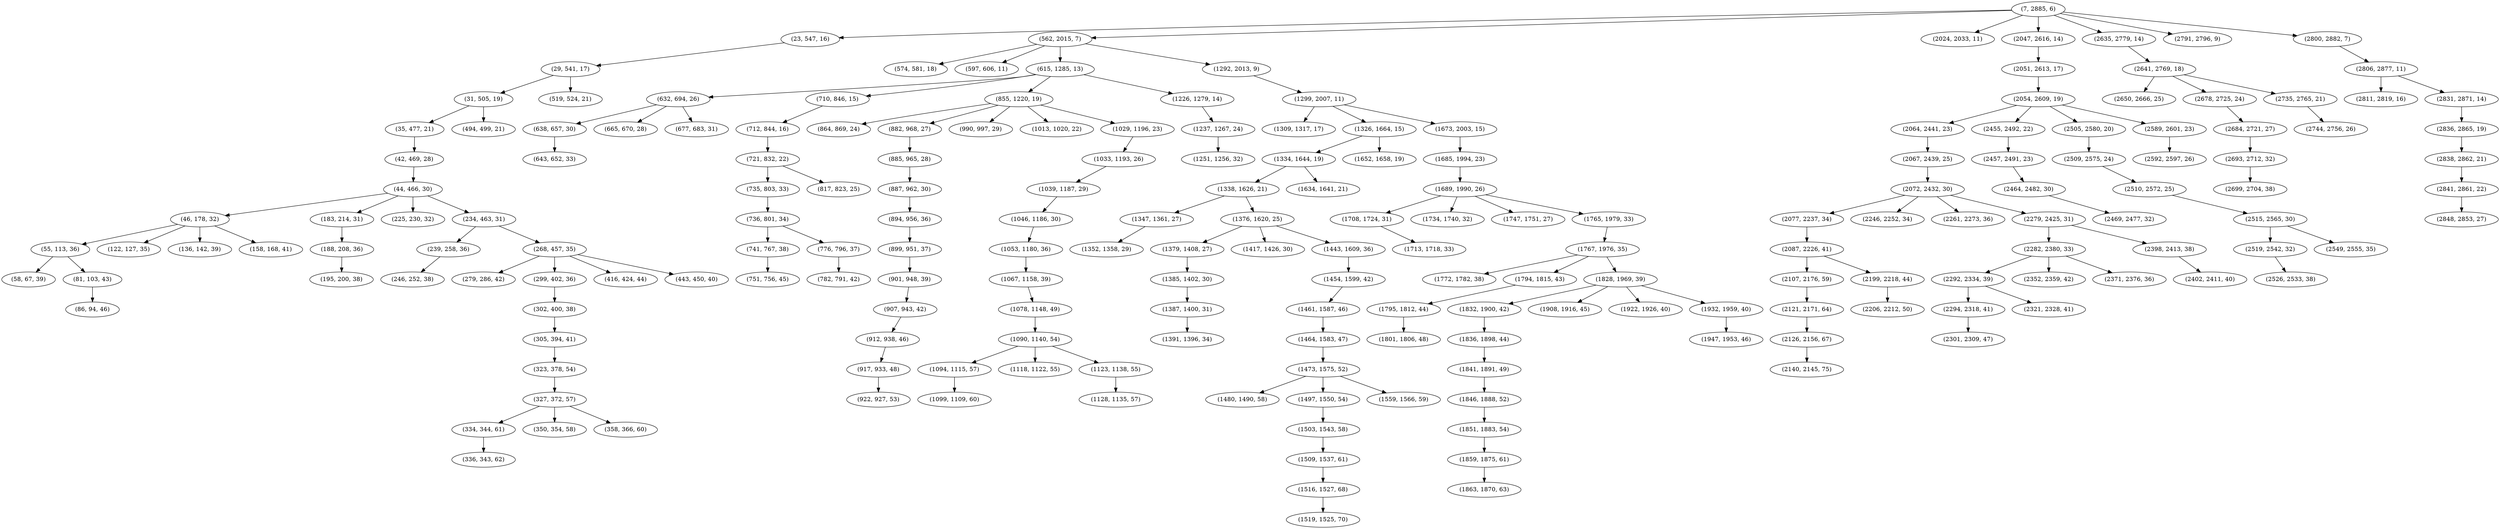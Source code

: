 digraph tree {
    "(7, 2885, 6)";
    "(23, 547, 16)";
    "(29, 541, 17)";
    "(31, 505, 19)";
    "(35, 477, 21)";
    "(42, 469, 28)";
    "(44, 466, 30)";
    "(46, 178, 32)";
    "(55, 113, 36)";
    "(58, 67, 39)";
    "(81, 103, 43)";
    "(86, 94, 46)";
    "(122, 127, 35)";
    "(136, 142, 39)";
    "(158, 168, 41)";
    "(183, 214, 31)";
    "(188, 208, 36)";
    "(195, 200, 38)";
    "(225, 230, 32)";
    "(234, 463, 31)";
    "(239, 258, 36)";
    "(246, 252, 38)";
    "(268, 457, 35)";
    "(279, 286, 42)";
    "(299, 402, 36)";
    "(302, 400, 38)";
    "(305, 394, 41)";
    "(323, 378, 54)";
    "(327, 372, 57)";
    "(334, 344, 61)";
    "(336, 343, 62)";
    "(350, 354, 58)";
    "(358, 366, 60)";
    "(416, 424, 44)";
    "(443, 450, 40)";
    "(494, 499, 21)";
    "(519, 524, 21)";
    "(562, 2015, 7)";
    "(574, 581, 18)";
    "(597, 606, 11)";
    "(615, 1285, 13)";
    "(632, 694, 26)";
    "(638, 657, 30)";
    "(643, 652, 33)";
    "(665, 670, 28)";
    "(677, 683, 31)";
    "(710, 846, 15)";
    "(712, 844, 16)";
    "(721, 832, 22)";
    "(735, 803, 33)";
    "(736, 801, 34)";
    "(741, 767, 38)";
    "(751, 756, 45)";
    "(776, 796, 37)";
    "(782, 791, 42)";
    "(817, 823, 25)";
    "(855, 1220, 19)";
    "(864, 869, 24)";
    "(882, 968, 27)";
    "(885, 965, 28)";
    "(887, 962, 30)";
    "(894, 956, 36)";
    "(899, 951, 37)";
    "(901, 948, 39)";
    "(907, 943, 42)";
    "(912, 938, 46)";
    "(917, 933, 48)";
    "(922, 927, 53)";
    "(990, 997, 29)";
    "(1013, 1020, 22)";
    "(1029, 1196, 23)";
    "(1033, 1193, 26)";
    "(1039, 1187, 29)";
    "(1046, 1186, 30)";
    "(1053, 1180, 36)";
    "(1067, 1158, 39)";
    "(1078, 1148, 49)";
    "(1090, 1140, 54)";
    "(1094, 1115, 57)";
    "(1099, 1109, 60)";
    "(1118, 1122, 55)";
    "(1123, 1138, 55)";
    "(1128, 1135, 57)";
    "(1226, 1279, 14)";
    "(1237, 1267, 24)";
    "(1251, 1256, 32)";
    "(1292, 2013, 9)";
    "(1299, 2007, 11)";
    "(1309, 1317, 17)";
    "(1326, 1664, 15)";
    "(1334, 1644, 19)";
    "(1338, 1626, 21)";
    "(1347, 1361, 27)";
    "(1352, 1358, 29)";
    "(1376, 1620, 25)";
    "(1379, 1408, 27)";
    "(1385, 1402, 30)";
    "(1387, 1400, 31)";
    "(1391, 1396, 34)";
    "(1417, 1426, 30)";
    "(1443, 1609, 36)";
    "(1454, 1599, 42)";
    "(1461, 1587, 46)";
    "(1464, 1583, 47)";
    "(1473, 1575, 52)";
    "(1480, 1490, 58)";
    "(1497, 1550, 54)";
    "(1503, 1543, 58)";
    "(1509, 1537, 61)";
    "(1516, 1527, 68)";
    "(1519, 1525, 70)";
    "(1559, 1566, 59)";
    "(1634, 1641, 21)";
    "(1652, 1658, 19)";
    "(1673, 2003, 15)";
    "(1685, 1994, 23)";
    "(1689, 1990, 26)";
    "(1708, 1724, 31)";
    "(1713, 1718, 33)";
    "(1734, 1740, 32)";
    "(1747, 1751, 27)";
    "(1765, 1979, 33)";
    "(1767, 1976, 35)";
    "(1772, 1782, 38)";
    "(1794, 1815, 43)";
    "(1795, 1812, 44)";
    "(1801, 1806, 48)";
    "(1828, 1969, 39)";
    "(1832, 1900, 42)";
    "(1836, 1898, 44)";
    "(1841, 1891, 49)";
    "(1846, 1888, 52)";
    "(1851, 1883, 54)";
    "(1859, 1875, 61)";
    "(1863, 1870, 63)";
    "(1908, 1916, 45)";
    "(1922, 1926, 40)";
    "(1932, 1959, 40)";
    "(1947, 1953, 46)";
    "(2024, 2033, 11)";
    "(2047, 2616, 14)";
    "(2051, 2613, 17)";
    "(2054, 2609, 19)";
    "(2064, 2441, 23)";
    "(2067, 2439, 25)";
    "(2072, 2432, 30)";
    "(2077, 2237, 34)";
    "(2087, 2226, 41)";
    "(2107, 2176, 59)";
    "(2121, 2171, 64)";
    "(2126, 2156, 67)";
    "(2140, 2145, 75)";
    "(2199, 2218, 44)";
    "(2206, 2212, 50)";
    "(2246, 2252, 34)";
    "(2261, 2273, 36)";
    "(2279, 2425, 31)";
    "(2282, 2380, 33)";
    "(2292, 2334, 39)";
    "(2294, 2318, 41)";
    "(2301, 2309, 47)";
    "(2321, 2328, 41)";
    "(2352, 2359, 42)";
    "(2371, 2376, 36)";
    "(2398, 2413, 38)";
    "(2402, 2411, 40)";
    "(2455, 2492, 22)";
    "(2457, 2491, 23)";
    "(2464, 2482, 30)";
    "(2469, 2477, 32)";
    "(2505, 2580, 20)";
    "(2509, 2575, 24)";
    "(2510, 2572, 25)";
    "(2515, 2565, 30)";
    "(2519, 2542, 32)";
    "(2526, 2533, 38)";
    "(2549, 2555, 35)";
    "(2589, 2601, 23)";
    "(2592, 2597, 26)";
    "(2635, 2779, 14)";
    "(2641, 2769, 18)";
    "(2650, 2666, 25)";
    "(2678, 2725, 24)";
    "(2684, 2721, 27)";
    "(2693, 2712, 32)";
    "(2699, 2704, 38)";
    "(2735, 2765, 21)";
    "(2744, 2756, 26)";
    "(2791, 2796, 9)";
    "(2800, 2882, 7)";
    "(2806, 2877, 11)";
    "(2811, 2819, 16)";
    "(2831, 2871, 14)";
    "(2836, 2865, 19)";
    "(2838, 2862, 21)";
    "(2841, 2861, 22)";
    "(2848, 2853, 27)";
    "(7, 2885, 6)" -> "(23, 547, 16)";
    "(7, 2885, 6)" -> "(562, 2015, 7)";
    "(7, 2885, 6)" -> "(2024, 2033, 11)";
    "(7, 2885, 6)" -> "(2047, 2616, 14)";
    "(7, 2885, 6)" -> "(2635, 2779, 14)";
    "(7, 2885, 6)" -> "(2791, 2796, 9)";
    "(7, 2885, 6)" -> "(2800, 2882, 7)";
    "(23, 547, 16)" -> "(29, 541, 17)";
    "(29, 541, 17)" -> "(31, 505, 19)";
    "(29, 541, 17)" -> "(519, 524, 21)";
    "(31, 505, 19)" -> "(35, 477, 21)";
    "(31, 505, 19)" -> "(494, 499, 21)";
    "(35, 477, 21)" -> "(42, 469, 28)";
    "(42, 469, 28)" -> "(44, 466, 30)";
    "(44, 466, 30)" -> "(46, 178, 32)";
    "(44, 466, 30)" -> "(183, 214, 31)";
    "(44, 466, 30)" -> "(225, 230, 32)";
    "(44, 466, 30)" -> "(234, 463, 31)";
    "(46, 178, 32)" -> "(55, 113, 36)";
    "(46, 178, 32)" -> "(122, 127, 35)";
    "(46, 178, 32)" -> "(136, 142, 39)";
    "(46, 178, 32)" -> "(158, 168, 41)";
    "(55, 113, 36)" -> "(58, 67, 39)";
    "(55, 113, 36)" -> "(81, 103, 43)";
    "(81, 103, 43)" -> "(86, 94, 46)";
    "(183, 214, 31)" -> "(188, 208, 36)";
    "(188, 208, 36)" -> "(195, 200, 38)";
    "(234, 463, 31)" -> "(239, 258, 36)";
    "(234, 463, 31)" -> "(268, 457, 35)";
    "(239, 258, 36)" -> "(246, 252, 38)";
    "(268, 457, 35)" -> "(279, 286, 42)";
    "(268, 457, 35)" -> "(299, 402, 36)";
    "(268, 457, 35)" -> "(416, 424, 44)";
    "(268, 457, 35)" -> "(443, 450, 40)";
    "(299, 402, 36)" -> "(302, 400, 38)";
    "(302, 400, 38)" -> "(305, 394, 41)";
    "(305, 394, 41)" -> "(323, 378, 54)";
    "(323, 378, 54)" -> "(327, 372, 57)";
    "(327, 372, 57)" -> "(334, 344, 61)";
    "(327, 372, 57)" -> "(350, 354, 58)";
    "(327, 372, 57)" -> "(358, 366, 60)";
    "(334, 344, 61)" -> "(336, 343, 62)";
    "(562, 2015, 7)" -> "(574, 581, 18)";
    "(562, 2015, 7)" -> "(597, 606, 11)";
    "(562, 2015, 7)" -> "(615, 1285, 13)";
    "(562, 2015, 7)" -> "(1292, 2013, 9)";
    "(615, 1285, 13)" -> "(632, 694, 26)";
    "(615, 1285, 13)" -> "(710, 846, 15)";
    "(615, 1285, 13)" -> "(855, 1220, 19)";
    "(615, 1285, 13)" -> "(1226, 1279, 14)";
    "(632, 694, 26)" -> "(638, 657, 30)";
    "(632, 694, 26)" -> "(665, 670, 28)";
    "(632, 694, 26)" -> "(677, 683, 31)";
    "(638, 657, 30)" -> "(643, 652, 33)";
    "(710, 846, 15)" -> "(712, 844, 16)";
    "(712, 844, 16)" -> "(721, 832, 22)";
    "(721, 832, 22)" -> "(735, 803, 33)";
    "(721, 832, 22)" -> "(817, 823, 25)";
    "(735, 803, 33)" -> "(736, 801, 34)";
    "(736, 801, 34)" -> "(741, 767, 38)";
    "(736, 801, 34)" -> "(776, 796, 37)";
    "(741, 767, 38)" -> "(751, 756, 45)";
    "(776, 796, 37)" -> "(782, 791, 42)";
    "(855, 1220, 19)" -> "(864, 869, 24)";
    "(855, 1220, 19)" -> "(882, 968, 27)";
    "(855, 1220, 19)" -> "(990, 997, 29)";
    "(855, 1220, 19)" -> "(1013, 1020, 22)";
    "(855, 1220, 19)" -> "(1029, 1196, 23)";
    "(882, 968, 27)" -> "(885, 965, 28)";
    "(885, 965, 28)" -> "(887, 962, 30)";
    "(887, 962, 30)" -> "(894, 956, 36)";
    "(894, 956, 36)" -> "(899, 951, 37)";
    "(899, 951, 37)" -> "(901, 948, 39)";
    "(901, 948, 39)" -> "(907, 943, 42)";
    "(907, 943, 42)" -> "(912, 938, 46)";
    "(912, 938, 46)" -> "(917, 933, 48)";
    "(917, 933, 48)" -> "(922, 927, 53)";
    "(1029, 1196, 23)" -> "(1033, 1193, 26)";
    "(1033, 1193, 26)" -> "(1039, 1187, 29)";
    "(1039, 1187, 29)" -> "(1046, 1186, 30)";
    "(1046, 1186, 30)" -> "(1053, 1180, 36)";
    "(1053, 1180, 36)" -> "(1067, 1158, 39)";
    "(1067, 1158, 39)" -> "(1078, 1148, 49)";
    "(1078, 1148, 49)" -> "(1090, 1140, 54)";
    "(1090, 1140, 54)" -> "(1094, 1115, 57)";
    "(1090, 1140, 54)" -> "(1118, 1122, 55)";
    "(1090, 1140, 54)" -> "(1123, 1138, 55)";
    "(1094, 1115, 57)" -> "(1099, 1109, 60)";
    "(1123, 1138, 55)" -> "(1128, 1135, 57)";
    "(1226, 1279, 14)" -> "(1237, 1267, 24)";
    "(1237, 1267, 24)" -> "(1251, 1256, 32)";
    "(1292, 2013, 9)" -> "(1299, 2007, 11)";
    "(1299, 2007, 11)" -> "(1309, 1317, 17)";
    "(1299, 2007, 11)" -> "(1326, 1664, 15)";
    "(1299, 2007, 11)" -> "(1673, 2003, 15)";
    "(1326, 1664, 15)" -> "(1334, 1644, 19)";
    "(1326, 1664, 15)" -> "(1652, 1658, 19)";
    "(1334, 1644, 19)" -> "(1338, 1626, 21)";
    "(1334, 1644, 19)" -> "(1634, 1641, 21)";
    "(1338, 1626, 21)" -> "(1347, 1361, 27)";
    "(1338, 1626, 21)" -> "(1376, 1620, 25)";
    "(1347, 1361, 27)" -> "(1352, 1358, 29)";
    "(1376, 1620, 25)" -> "(1379, 1408, 27)";
    "(1376, 1620, 25)" -> "(1417, 1426, 30)";
    "(1376, 1620, 25)" -> "(1443, 1609, 36)";
    "(1379, 1408, 27)" -> "(1385, 1402, 30)";
    "(1385, 1402, 30)" -> "(1387, 1400, 31)";
    "(1387, 1400, 31)" -> "(1391, 1396, 34)";
    "(1443, 1609, 36)" -> "(1454, 1599, 42)";
    "(1454, 1599, 42)" -> "(1461, 1587, 46)";
    "(1461, 1587, 46)" -> "(1464, 1583, 47)";
    "(1464, 1583, 47)" -> "(1473, 1575, 52)";
    "(1473, 1575, 52)" -> "(1480, 1490, 58)";
    "(1473, 1575, 52)" -> "(1497, 1550, 54)";
    "(1473, 1575, 52)" -> "(1559, 1566, 59)";
    "(1497, 1550, 54)" -> "(1503, 1543, 58)";
    "(1503, 1543, 58)" -> "(1509, 1537, 61)";
    "(1509, 1537, 61)" -> "(1516, 1527, 68)";
    "(1516, 1527, 68)" -> "(1519, 1525, 70)";
    "(1673, 2003, 15)" -> "(1685, 1994, 23)";
    "(1685, 1994, 23)" -> "(1689, 1990, 26)";
    "(1689, 1990, 26)" -> "(1708, 1724, 31)";
    "(1689, 1990, 26)" -> "(1734, 1740, 32)";
    "(1689, 1990, 26)" -> "(1747, 1751, 27)";
    "(1689, 1990, 26)" -> "(1765, 1979, 33)";
    "(1708, 1724, 31)" -> "(1713, 1718, 33)";
    "(1765, 1979, 33)" -> "(1767, 1976, 35)";
    "(1767, 1976, 35)" -> "(1772, 1782, 38)";
    "(1767, 1976, 35)" -> "(1794, 1815, 43)";
    "(1767, 1976, 35)" -> "(1828, 1969, 39)";
    "(1794, 1815, 43)" -> "(1795, 1812, 44)";
    "(1795, 1812, 44)" -> "(1801, 1806, 48)";
    "(1828, 1969, 39)" -> "(1832, 1900, 42)";
    "(1828, 1969, 39)" -> "(1908, 1916, 45)";
    "(1828, 1969, 39)" -> "(1922, 1926, 40)";
    "(1828, 1969, 39)" -> "(1932, 1959, 40)";
    "(1832, 1900, 42)" -> "(1836, 1898, 44)";
    "(1836, 1898, 44)" -> "(1841, 1891, 49)";
    "(1841, 1891, 49)" -> "(1846, 1888, 52)";
    "(1846, 1888, 52)" -> "(1851, 1883, 54)";
    "(1851, 1883, 54)" -> "(1859, 1875, 61)";
    "(1859, 1875, 61)" -> "(1863, 1870, 63)";
    "(1932, 1959, 40)" -> "(1947, 1953, 46)";
    "(2047, 2616, 14)" -> "(2051, 2613, 17)";
    "(2051, 2613, 17)" -> "(2054, 2609, 19)";
    "(2054, 2609, 19)" -> "(2064, 2441, 23)";
    "(2054, 2609, 19)" -> "(2455, 2492, 22)";
    "(2054, 2609, 19)" -> "(2505, 2580, 20)";
    "(2054, 2609, 19)" -> "(2589, 2601, 23)";
    "(2064, 2441, 23)" -> "(2067, 2439, 25)";
    "(2067, 2439, 25)" -> "(2072, 2432, 30)";
    "(2072, 2432, 30)" -> "(2077, 2237, 34)";
    "(2072, 2432, 30)" -> "(2246, 2252, 34)";
    "(2072, 2432, 30)" -> "(2261, 2273, 36)";
    "(2072, 2432, 30)" -> "(2279, 2425, 31)";
    "(2077, 2237, 34)" -> "(2087, 2226, 41)";
    "(2087, 2226, 41)" -> "(2107, 2176, 59)";
    "(2087, 2226, 41)" -> "(2199, 2218, 44)";
    "(2107, 2176, 59)" -> "(2121, 2171, 64)";
    "(2121, 2171, 64)" -> "(2126, 2156, 67)";
    "(2126, 2156, 67)" -> "(2140, 2145, 75)";
    "(2199, 2218, 44)" -> "(2206, 2212, 50)";
    "(2279, 2425, 31)" -> "(2282, 2380, 33)";
    "(2279, 2425, 31)" -> "(2398, 2413, 38)";
    "(2282, 2380, 33)" -> "(2292, 2334, 39)";
    "(2282, 2380, 33)" -> "(2352, 2359, 42)";
    "(2282, 2380, 33)" -> "(2371, 2376, 36)";
    "(2292, 2334, 39)" -> "(2294, 2318, 41)";
    "(2292, 2334, 39)" -> "(2321, 2328, 41)";
    "(2294, 2318, 41)" -> "(2301, 2309, 47)";
    "(2398, 2413, 38)" -> "(2402, 2411, 40)";
    "(2455, 2492, 22)" -> "(2457, 2491, 23)";
    "(2457, 2491, 23)" -> "(2464, 2482, 30)";
    "(2464, 2482, 30)" -> "(2469, 2477, 32)";
    "(2505, 2580, 20)" -> "(2509, 2575, 24)";
    "(2509, 2575, 24)" -> "(2510, 2572, 25)";
    "(2510, 2572, 25)" -> "(2515, 2565, 30)";
    "(2515, 2565, 30)" -> "(2519, 2542, 32)";
    "(2515, 2565, 30)" -> "(2549, 2555, 35)";
    "(2519, 2542, 32)" -> "(2526, 2533, 38)";
    "(2589, 2601, 23)" -> "(2592, 2597, 26)";
    "(2635, 2779, 14)" -> "(2641, 2769, 18)";
    "(2641, 2769, 18)" -> "(2650, 2666, 25)";
    "(2641, 2769, 18)" -> "(2678, 2725, 24)";
    "(2641, 2769, 18)" -> "(2735, 2765, 21)";
    "(2678, 2725, 24)" -> "(2684, 2721, 27)";
    "(2684, 2721, 27)" -> "(2693, 2712, 32)";
    "(2693, 2712, 32)" -> "(2699, 2704, 38)";
    "(2735, 2765, 21)" -> "(2744, 2756, 26)";
    "(2800, 2882, 7)" -> "(2806, 2877, 11)";
    "(2806, 2877, 11)" -> "(2811, 2819, 16)";
    "(2806, 2877, 11)" -> "(2831, 2871, 14)";
    "(2831, 2871, 14)" -> "(2836, 2865, 19)";
    "(2836, 2865, 19)" -> "(2838, 2862, 21)";
    "(2838, 2862, 21)" -> "(2841, 2861, 22)";
    "(2841, 2861, 22)" -> "(2848, 2853, 27)";
}
